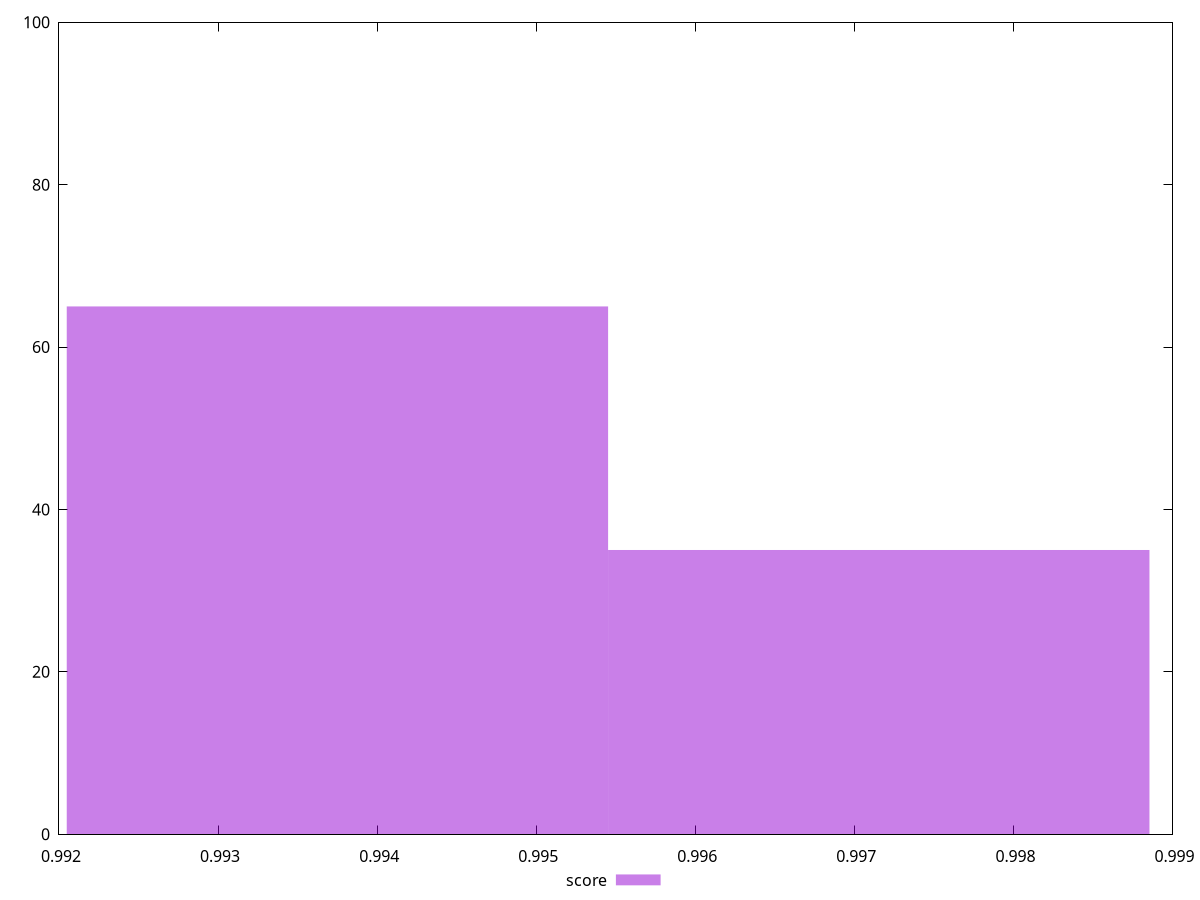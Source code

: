 reset
set terminal svg size 640, 490 enhanced background rgb 'white'
set output "reprap/interactive/samples/pages+cached+noexternal+noimg/score/histogram.svg"

$score <<EOF
0.9971535785618781 35
0.9937503240275373 65
EOF

set key outside below
set boxwidth 0.003403254534340881
set yrange [0:100]
set style fill transparent solid 0.5 noborder

plot \
  $score title "score" with boxes, \


reset